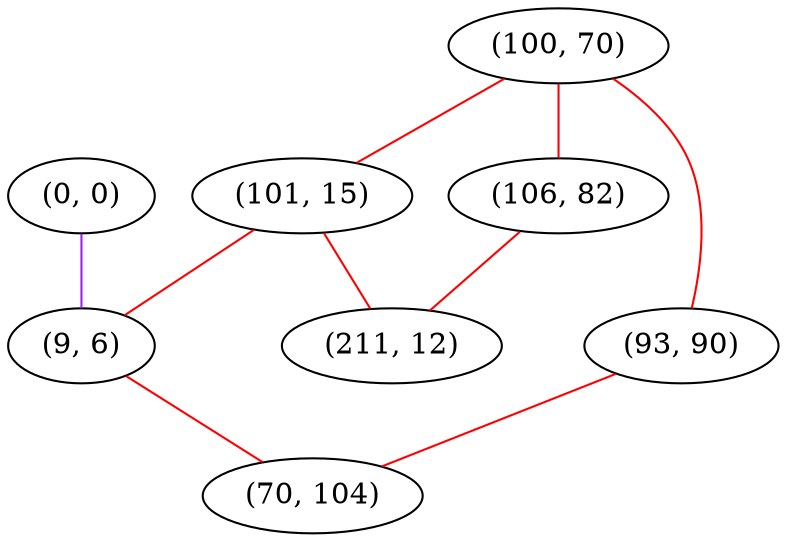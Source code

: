 graph "" {
"(0, 0)";
"(100, 70)";
"(93, 90)";
"(106, 82)";
"(101, 15)";
"(211, 12)";
"(9, 6)";
"(70, 104)";
"(0, 0)" -- "(9, 6)"  [color=purple, key=0, weight=4];
"(100, 70)" -- "(101, 15)"  [color=red, key=0, weight=1];
"(100, 70)" -- "(93, 90)"  [color=red, key=0, weight=1];
"(100, 70)" -- "(106, 82)"  [color=red, key=0, weight=1];
"(93, 90)" -- "(70, 104)"  [color=red, key=0, weight=1];
"(106, 82)" -- "(211, 12)"  [color=red, key=0, weight=1];
"(101, 15)" -- "(211, 12)"  [color=red, key=0, weight=1];
"(101, 15)" -- "(9, 6)"  [color=red, key=0, weight=1];
"(9, 6)" -- "(70, 104)"  [color=red, key=0, weight=1];
}
